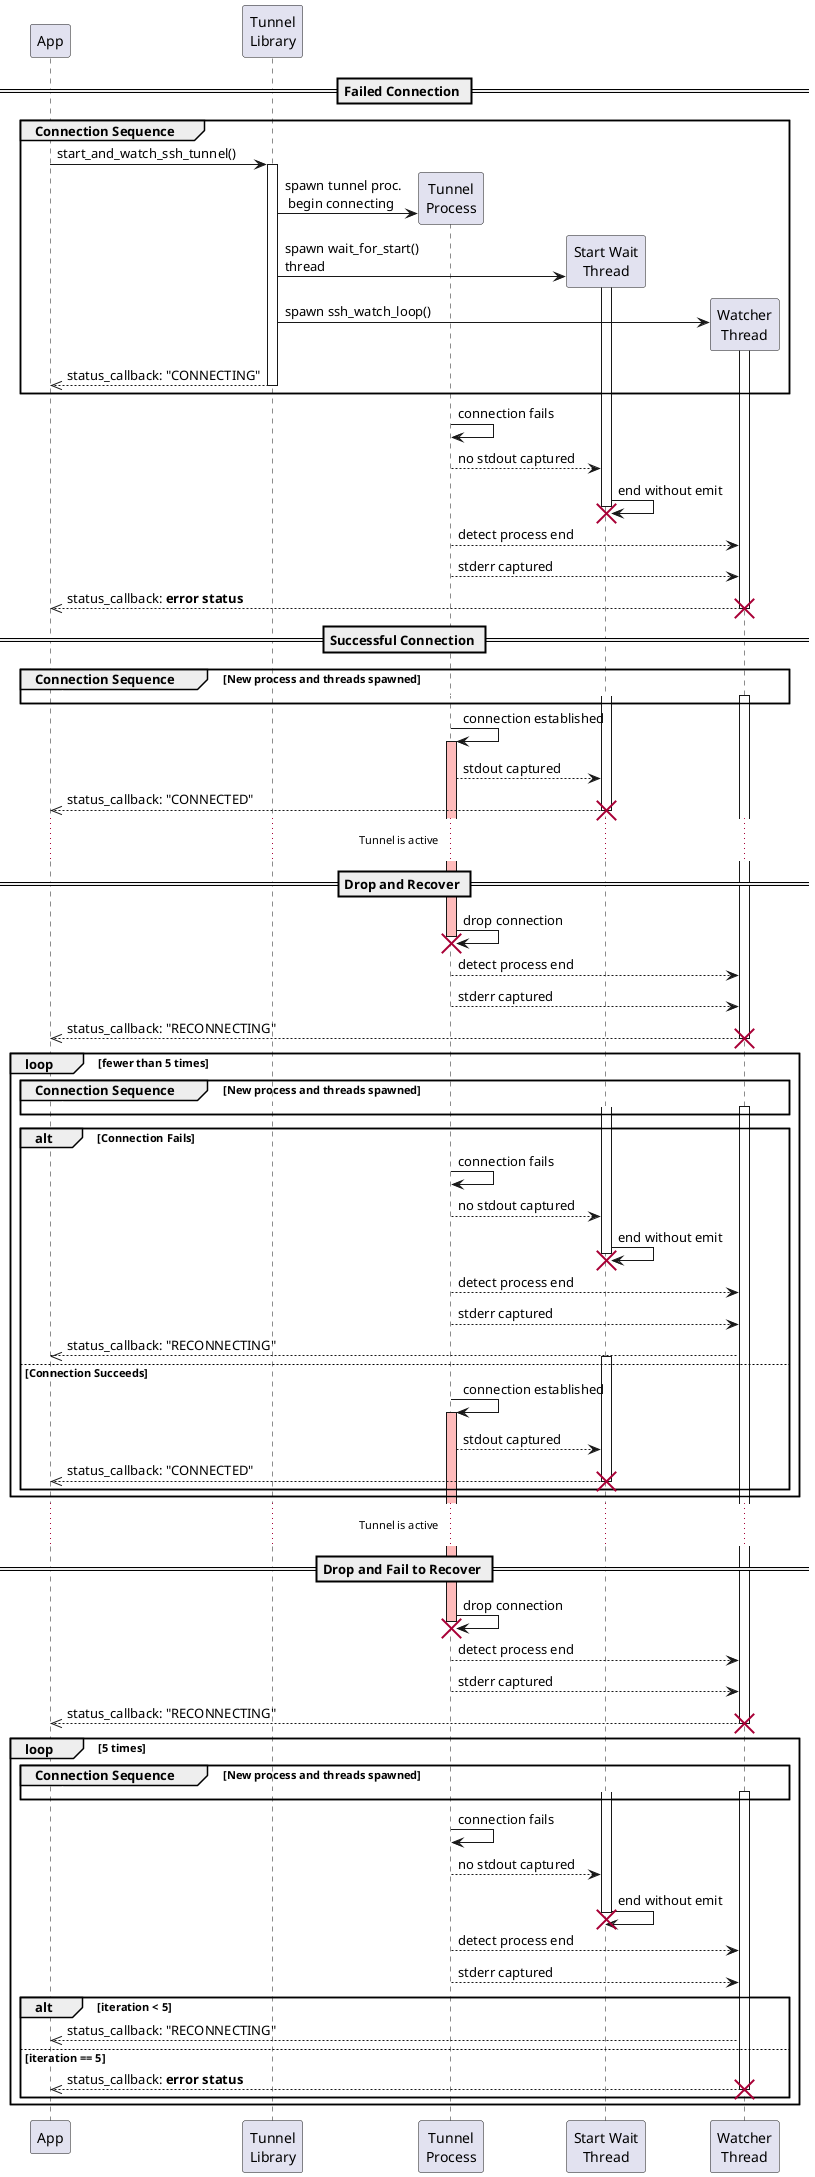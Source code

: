 @startuml

participant App as app
participant "Tunnel\nLibrary" as lib
participant "Tunnel\nProcess" as tunnel
participant "Start Wait\nThread" as starter
participant "Watcher\nThread" as watcher

== Failed Connection ==

group Connection Sequence

app -> lib: start_and_watch_ssh_tunnel()
activate lib

create tunnel
lib -> tunnel: spawn tunnel proc.\n begin connecting

create starter
lib -> starter: spawn wait_for_start()\nthread
activate starter

create watcher
lib -> watcher: spawn ssh_watch_loop()
activate watcher

lib -->> app: status_callback: "CONNECTING"
deactivate lib

end

tunnel -> tunnel: connection fails

tunnel --> starter: no stdout captured
starter -> starter: end without emit
destroy starter

tunnel --> watcher: detect process end
tunnel --> watcher: stderr captured
watcher -->> app: status_callback: **error status**
destroy watcher

== Successful Connection ==

group Connection Sequence [New process and threads spawned]
app <-[#FFFFFF]>watcher
activate watcher
activate starter
end

tunnel -> tunnel: connection established
activate tunnel #FFBBBB

tunnel --> starter: stdout captured
starter -->> app: status_callback: "CONNECTED"
destroy starter

... Tunnel is active...

== Drop and Recover ==

tunnel -> tunnel: drop connection
destroy tunnel

tunnel --> watcher: detect process end
tunnel --> watcher: stderr captured
watcher -->> app: status_callback: "RECONNECTING"
destroy watcher

loop fewer than 5 times

group Connection Sequence [New process and threads spawned]
app <-[#FFFFFF]>watcher
activate watcher
activate starter
end

alt Connection Fails
tunnel -> tunnel: connection fails
tunnel --> starter: no stdout captured
starter -> starter: end without emit
destroy starter

tunnel --> watcher: detect process end
tunnel --> watcher: stderr captured
watcher -->> app: status_callback: "RECONNECTING"

else Connection Succeeds
activate starter
                        
tunnel -> tunnel: connection established
activate tunnel #FFBBBB

tunnel --> starter: stdout captured
starter -->> app: status_callback: "CONNECTED"
destroy starter

end
end


... Tunnel is active...

== Drop and Fail to Recover ==

tunnel -> tunnel: drop connection
destroy tunnel

tunnel --> watcher: detect process end
tunnel --> watcher: stderr captured
watcher -->> app: status_callback: "RECONNECTING"
destroy watcher

loop 5 times

group Connection Sequence [New process and threads spawned]
app <-[#FFFFFF]>watcher
activate watcher
activate starter
end

tunnel -> tunnel: connection fails

tunnel --> starter: no stdout captured
starter -> starter: end without emit
deactivate starter
destroy starter

tunnel --> watcher: detect process end
tunnel --> watcher: stderr captured

alt iteration < 5
watcher -->> app: status_callback: "RECONNECTING"
else iteration == 5
watcher -->> app: status_callback: **error status**
destroy watcher
end
end

@enduml
